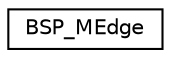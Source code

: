 digraph G
{
  edge [fontname="Helvetica",fontsize="10",labelfontname="Helvetica",labelfontsize="10"];
  node [fontname="Helvetica",fontsize="10",shape=record];
  rankdir=LR;
  Node1 [label="BSP_MEdge",height=0.2,width=0.4,color="black", fillcolor="white", style="filled",URL="$d5/d5d/classBSP__MEdge.html"];
}
